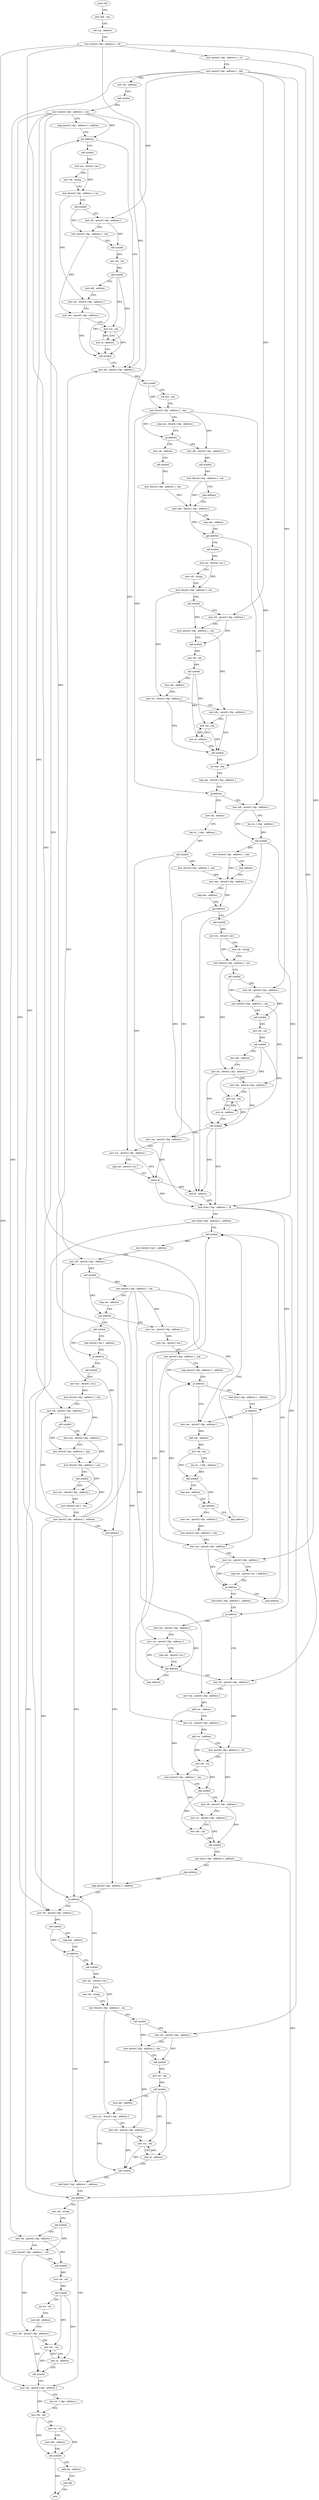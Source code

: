 digraph "func" {
"4203072" [label = "push rbp" ]
"4203073" [label = "mov rbp , rsp" ]
"4203076" [label = "sub rsp , address" ]
"4203083" [label = "mov qword [ rbp - address ] , rdi" ]
"4203087" [label = "mov qword [ rbp - address ] , rsi" ]
"4203091" [label = "mov qword [ rbp - address ] , rdx" ]
"4203095" [label = "mov rdi , address" ]
"4203105" [label = "call symbol" ]
"4203110" [label = "mov qword [ rbp - address ] , rax" ]
"4203114" [label = "cmp qword [ rbp - address ] , address" ]
"4203119" [label = "jne address" ]
"4203205" [label = "mov rdi , qword [ rbp - address ]" ]
"4203125" [label = "call symbol" ]
"4203209" [label = "call symbol" ]
"4203214" [label = "xor ecx , ecx" ]
"4203216" [label = "mov dword [ rbp - address ] , eax" ]
"4203219" [label = "cmp ecx , dword [ rbp - address ]" ]
"4203222" [label = "jg address" ]
"4203247" [label = "mov rdi , address" ]
"4203228" [label = "mov edi , dword [ rbp - address ]" ]
"4203130" [label = "mov esi , dword [ rax ]" ]
"4203132" [label = "mov rdi , string" ]
"4203142" [label = "mov dword [ rbp - address ] , esi" ]
"4203148" [label = "call symbol" ]
"4203153" [label = "mov rdi , qword [ rbp - address ]" ]
"4203157" [label = "mov qword [ rbp - address ] , rax" ]
"4203164" [label = "call symbol" ]
"4203169" [label = "mov rdi , rax" ]
"4203172" [label = "call symbol" ]
"4203177" [label = "mov edi , address" ]
"4203182" [label = "mov esi , dword [ rbp - address ]" ]
"4203188" [label = "mov rdx , qword [ rbp - address ]" ]
"4203195" [label = "mov rcx , rax" ]
"4203198" [label = "mov al , address" ]
"4203200" [label = "call symbol" ]
"4203257" [label = "call symbol" ]
"4203262" [label = "mov dword [ rbp - address ] , eax" ]
"4203268" [label = "mov eax , dword [ rbp - address ]" ]
"4203231" [label = "call symbol" ]
"4203236" [label = "mov dword [ rbp - address ] , eax" ]
"4203242" [label = "jmp address" ]
"4203363" [label = "xor eax , eax" ]
"4203365" [label = "cmp eax , dword [ rbp - address ]" ]
"4203368" [label = "jg address" ]
"4203400" [label = "mov rdi , address" ]
"4203374" [label = "mov edi , dword [ rbp - address ]" ]
"4203283" [label = "call symbol" ]
"4203288" [label = "mov esi , dword [ rax ]" ]
"4203290" [label = "mov rdi , string" ]
"4203300" [label = "mov dword [ rbp - address ] , esi" ]
"4203306" [label = "call symbol" ]
"4203311" [label = "mov rdi , qword [ rbp - address ]" ]
"4203315" [label = "mov qword [ rbp - address ] , rax" ]
"4203322" [label = "call symbol" ]
"4203327" [label = "mov rdi , rax" ]
"4203330" [label = "call symbol" ]
"4203335" [label = "mov edi , address" ]
"4203340" [label = "mov esi , dword [ rbp - address ]" ]
"4203346" [label = "mov rdx , qword [ rbp - address ]" ]
"4203353" [label = "mov rcx , rax" ]
"4203356" [label = "mov al , address" ]
"4203358" [label = "call symbol" ]
"4203274" [label = "cmp eax , address" ]
"4203277" [label = "jge address" ]
"4203410" [label = "lea rsi , [ rbp - address ]" ]
"4203417" [label = "call symbol" ]
"4203422" [label = "mov dword [ rbp - address ] , eax" ]
"4203428" [label = "mov eax , dword [ rbp - address ]" ]
"4203377" [label = "lea rsi , [ rbp - address ]" ]
"4203384" [label = "call symbol" ]
"4203389" [label = "mov dword [ rbp - address ] , eax" ]
"4203395" [label = "jmp address" ]
"4203523" [label = "mov rax , qword [ rbp - address ]" ]
"4203530" [label = "mov rcx , qword [ rbp - address ]" ]
"4203534" [label = "cmp rax , qword [ rcx ]" ]
"4203537" [label = "setne dl" ]
"4203540" [label = "and dl , address" ]
"4203543" [label = "mov byte [ rbp - address ] , dl" ]
"4203549" [label = "mov byte [ rbp - address ] , address" ]
"4203556" [label = "call symbol" ]
"4203443" [label = "call symbol" ]
"4203448" [label = "mov esi , dword [ rax ]" ]
"4203450" [label = "mov rdi , string" ]
"4203460" [label = "mov dword [ rbp - address ] , esi" ]
"4203466" [label = "call symbol" ]
"4203471" [label = "mov rdi , qword [ rbp - address ]" ]
"4203475" [label = "mov qword [ rbp - address ] , rax" ]
"4203482" [label = "call symbol" ]
"4203487" [label = "mov rdi , rax" ]
"4203490" [label = "call symbol" ]
"4203495" [label = "mov edi , address" ]
"4203500" [label = "mov esi , dword [ rbp - address ]" ]
"4203506" [label = "mov rdx , qword [ rbp - address ]" ]
"4203513" [label = "mov rcx , rax" ]
"4203516" [label = "mov al , address" ]
"4203518" [label = "call symbol" ]
"4203434" [label = "cmp eax , address" ]
"4203437" [label = "jge address" ]
"4203673" [label = "mov rax , qword [ rbp - address ]" ]
"4203680" [label = "mov rax , qword [ rax ]" ]
"4203683" [label = "mov qword [ rbp - address ] , rax" ]
"4203690" [label = "cmp qword [ rbp - address ] , address" ]
"4203698" [label = "je address" ]
"4203717" [label = "mov rax , qword [ rbp - address ]" ]
"4203704" [label = "test byte [ rbp - address ] , address" ]
"4203593" [label = "call symbol" ]
"4203598" [label = "cmp dword [ rax ] , address" ]
"4203601" [label = "je address" ]
"4203668" [label = "jmp address" ]
"4203607" [label = "call symbol" ]
"4203724" [label = "add rax , address" ]
"4203730" [label = "mov rdi , rax" ]
"4203733" [label = "lea rsi , [ rbp - address ]" ]
"4203740" [label = "call symbol" ]
"4203745" [label = "cmp eax , address" ]
"4203748" [label = "jge address" ]
"4203759" [label = "mov rax , qword [ rbp - address ]" ]
"4203754" [label = "jmp address" ]
"4203711" [label = "je address" ]
"4203773" [label = "mov rax , qword [ rbp - address ]" ]
"4203924" [label = "cmp qword [ rbp - address ] , address" ]
"4203612" [label = "mov ecx , dword [ rax ]" ]
"4203614" [label = "mov dword [ rbp - address ] , ecx" ]
"4203620" [label = "mov rdi , qword [ rbp - address ]" ]
"4203624" [label = "call symbol" ]
"4203629" [label = "mov ecx , dword [ rbp - address ]" ]
"4203635" [label = "mov dword [ rbp - address ] , eax" ]
"4203641" [label = "mov dword [ rbp - address ] , ecx" ]
"4203647" [label = "call symbol" ]
"4203652" [label = "mov ecx , dword [ rbp - address ]" ]
"4203658" [label = "mov dword [ rax ] , ecx" ]
"4203660" [label = "mov qword [ rbp - address ] , address" ]
"4203766" [label = "mov qword [ rbp - address ] , rax" ]
"4203780" [label = "mov rcx , qword [ rbp - address ]" ]
"4203784" [label = "cmp rax , qword [ rcx + address ]" ]
"4203788" [label = "je address" ]
"4203799" [label = "test byte [ rbp - address ] , address" ]
"4203794" [label = "jmp address" ]
"4203929" [label = "je address" ]
"4203953" [label = "call symbol" ]
"4203935" [label = "mov rdi , qword [ rbp - address ]" ]
"4203806" [label = "je address" ]
"4203832" [label = "mov rdi , qword [ rbp - address ]" ]
"4203812" [label = "mov rax , qword [ rbp - address ]" ]
"4203561" [label = "mov dword [ rax ] , address" ]
"4203567" [label = "mov rdi , qword [ rbp - address ]" ]
"4203571" [label = "call symbol" ]
"4203576" [label = "mov qword [ rbp - address ] , rax" ]
"4203583" [label = "cmp rax , address" ]
"4203587" [label = "jne address" ]
"4203958" [label = "mov esi , dword [ rax ]" ]
"4203960" [label = "mov rdi , string" ]
"4203970" [label = "mov dword [ rbp - address ] , esi" ]
"4203976" [label = "call symbol" ]
"4203981" [label = "mov rdi , qword [ rbp - address ]" ]
"4203985" [label = "mov qword [ rbp - address ] , rax" ]
"4203992" [label = "call symbol" ]
"4203997" [label = "mov rdi , rax" ]
"4204000" [label = "call symbol" ]
"4204005" [label = "mov edi , address" ]
"4204010" [label = "mov esi , dword [ rbp - address ]" ]
"4204016" [label = "mov rdx , qword [ rbp - address ]" ]
"4204023" [label = "mov rcx , rax" ]
"4204026" [label = "mov al , address" ]
"4204028" [label = "call symbol" ]
"4204033" [label = "test byte [ rbp - address ] , address" ]
"4203939" [label = "call symbol" ]
"4203944" [label = "cmp eax , address" ]
"4203947" [label = "je address" ]
"4203836" [label = "mov rax , qword [ rbp - address ]" ]
"4203843" [label = "add rax , address" ]
"4203849" [label = "mov rcx , qword [ rbp - address ]" ]
"4203856" [label = "add rcx , address" ]
"4203863" [label = "mov qword [ rbp - address ] , rdi" ]
"4203870" [label = "mov rdi , rcx" ]
"4203873" [label = "mov qword [ rbp - address ] , rax" ]
"4203880" [label = "call symbol" ]
"4203885" [label = "mov rdi , qword [ rbp - address ]" ]
"4203892" [label = "mov rsi , qword [ rbp - address ]" ]
"4203899" [label = "mov rdx , rax" ]
"4203902" [label = "call symbol" ]
"4203907" [label = "mov byte [ rbp - address ] , address" ]
"4203914" [label = "jmp address" ]
"4203819" [label = "mov rcx , qword [ rbp - address ]" ]
"4203823" [label = "cmp rax , qword [ rcx ]" ]
"4203826" [label = "jne address" ]
"4203919" [label = "jmp address" ]
"4204109" [label = "mov rax , qword [ rbp - address ]" ]
"4204113" [label = "lea rcx , [ rbp - address ]" ]
"4204120" [label = "mov rdi , rax" ]
"4204123" [label = "mov rsi , rcx" ]
"4204126" [label = "mov edx , address" ]
"4204131" [label = "call symbol" ]
"4204136" [label = "add rsp , address" ]
"4204143" [label = "pop rbp" ]
"4204144" [label = "retn" ]
"4204046" [label = "mov rdi , string" ]
"4204056" [label = "call symbol" ]
"4204061" [label = "mov rdi , qword [ rbp - address ]" ]
"4204065" [label = "mov qword [ rbp - address ] , rax" ]
"4204072" [label = "call symbol" ]
"4204077" [label = "mov rdi , rax" ]
"4204080" [label = "call symbol" ]
"4204085" [label = "xor esi , esi" ]
"4204087" [label = "mov edi , address" ]
"4204092" [label = "mov rdx , qword [ rbp - address ]" ]
"4204099" [label = "mov rcx , rax" ]
"4204102" [label = "mov al , address" ]
"4204104" [label = "call symbol" ]
"4204040" [label = "jne address" ]
"4203072" -> "4203073" [ label = "CFG" ]
"4203073" -> "4203076" [ label = "CFG" ]
"4203076" -> "4203083" [ label = "CFG" ]
"4203083" -> "4203087" [ label = "CFG" ]
"4203083" -> "4203530" [ label = "DFG" ]
"4203083" -> "4203780" [ label = "DFG" ]
"4203083" -> "4203819" [ label = "DFG" ]
"4203083" -> "4204109" [ label = "DFG" ]
"4203087" -> "4203091" [ label = "CFG" ]
"4203087" -> "4203832" [ label = "DFG" ]
"4203091" -> "4203095" [ label = "CFG" ]
"4203091" -> "4203153" [ label = "DFG" ]
"4203091" -> "4203311" [ label = "DFG" ]
"4203091" -> "4203471" [ label = "DFG" ]
"4203091" -> "4203981" [ label = "DFG" ]
"4203091" -> "4204061" [ label = "DFG" ]
"4203095" -> "4203105" [ label = "CFG" ]
"4203105" -> "4203110" [ label = "DFG" ]
"4203110" -> "4203114" [ label = "CFG" ]
"4203110" -> "4203119" [ label = "DFG" ]
"4203110" -> "4203205" [ label = "DFG" ]
"4203110" -> "4203567" [ label = "DFG" ]
"4203110" -> "4203620" [ label = "DFG" ]
"4203110" -> "4203929" [ label = "DFG" ]
"4203110" -> "4203935" [ label = "DFG" ]
"4203114" -> "4203119" [ label = "CFG" ]
"4203119" -> "4203205" [ label = "CFG" ]
"4203119" -> "4203125" [ label = "CFG" ]
"4203205" -> "4203209" [ label = "DFG" ]
"4203125" -> "4203130" [ label = "DFG" ]
"4203209" -> "4203214" [ label = "CFG" ]
"4203209" -> "4203216" [ label = "DFG" ]
"4203214" -> "4203216" [ label = "CFG" ]
"4203216" -> "4203219" [ label = "CFG" ]
"4203216" -> "4203222" [ label = "DFG" ]
"4203216" -> "4203228" [ label = "DFG" ]
"4203216" -> "4203368" [ label = "DFG" ]
"4203216" -> "4203374" [ label = "DFG" ]
"4203219" -> "4203222" [ label = "CFG" ]
"4203222" -> "4203247" [ label = "CFG" ]
"4203222" -> "4203228" [ label = "CFG" ]
"4203247" -> "4203257" [ label = "CFG" ]
"4203228" -> "4203231" [ label = "DFG" ]
"4203130" -> "4203132" [ label = "CFG" ]
"4203130" -> "4203142" [ label = "DFG" ]
"4203132" -> "4203142" [ label = "CFG" ]
"4203142" -> "4203148" [ label = "CFG" ]
"4203142" -> "4203182" [ label = "DFG" ]
"4203148" -> "4203153" [ label = "CFG" ]
"4203148" -> "4203157" [ label = "DFG" ]
"4203153" -> "4203157" [ label = "CFG" ]
"4203153" -> "4203164" [ label = "DFG" ]
"4203157" -> "4203164" [ label = "CFG" ]
"4203157" -> "4203188" [ label = "DFG" ]
"4203164" -> "4203169" [ label = "DFG" ]
"4203169" -> "4203172" [ label = "DFG" ]
"4203172" -> "4203177" [ label = "CFG" ]
"4203172" -> "4203195" [ label = "DFG" ]
"4203172" -> "4203198" [ label = "DFG" ]
"4203177" -> "4203182" [ label = "CFG" ]
"4203182" -> "4203188" [ label = "CFG" ]
"4203182" -> "4203200" [ label = "DFG" ]
"4203188" -> "4203195" [ label = "CFG" ]
"4203188" -> "4203200" [ label = "DFG" ]
"4203195" -> "4203198" [ label = "CFG" ]
"4203195" -> "4203200" [ label = "DFG" ]
"4203198" -> "4203200" [ label = "CFG" ]
"4203198" -> "4203195" [ label = "DFG" ]
"4203200" -> "4203205" [ label = "CFG" ]
"4203257" -> "4203262" [ label = "DFG" ]
"4203262" -> "4203268" [ label = "DFG" ]
"4203268" -> "4203274" [ label = "CFG" ]
"4203268" -> "4203277" [ label = "DFG" ]
"4203231" -> "4203236" [ label = "DFG" ]
"4203236" -> "4203242" [ label = "CFG" ]
"4203236" -> "4203268" [ label = "DFG" ]
"4203242" -> "4203268" [ label = "CFG" ]
"4203363" -> "4203365" [ label = "CFG" ]
"4203365" -> "4203368" [ label = "CFG" ]
"4203368" -> "4203400" [ label = "CFG" ]
"4203368" -> "4203374" [ label = "CFG" ]
"4203400" -> "4203410" [ label = "CFG" ]
"4203374" -> "4203377" [ label = "CFG" ]
"4203374" -> "4203384" [ label = "DFG" ]
"4203283" -> "4203288" [ label = "DFG" ]
"4203288" -> "4203290" [ label = "CFG" ]
"4203288" -> "4203300" [ label = "DFG" ]
"4203290" -> "4203300" [ label = "CFG" ]
"4203300" -> "4203306" [ label = "CFG" ]
"4203300" -> "4203340" [ label = "DFG" ]
"4203306" -> "4203311" [ label = "CFG" ]
"4203306" -> "4203315" [ label = "DFG" ]
"4203311" -> "4203315" [ label = "CFG" ]
"4203311" -> "4203322" [ label = "DFG" ]
"4203315" -> "4203322" [ label = "CFG" ]
"4203315" -> "4203346" [ label = "DFG" ]
"4203322" -> "4203327" [ label = "DFG" ]
"4203327" -> "4203330" [ label = "DFG" ]
"4203330" -> "4203335" [ label = "CFG" ]
"4203330" -> "4203353" [ label = "DFG" ]
"4203330" -> "4203356" [ label = "DFG" ]
"4203335" -> "4203340" [ label = "CFG" ]
"4203340" -> "4203346" [ label = "CFG" ]
"4203340" -> "4203358" [ label = "DFG" ]
"4203346" -> "4203353" [ label = "CFG" ]
"4203346" -> "4203358" [ label = "DFG" ]
"4203353" -> "4203356" [ label = "CFG" ]
"4203353" -> "4203358" [ label = "DFG" ]
"4203356" -> "4203358" [ label = "CFG" ]
"4203356" -> "4203353" [ label = "DFG" ]
"4203358" -> "4203363" [ label = "CFG" ]
"4203274" -> "4203277" [ label = "CFG" ]
"4203277" -> "4203363" [ label = "CFG" ]
"4203277" -> "4203283" [ label = "CFG" ]
"4203410" -> "4203417" [ label = "DFG" ]
"4203417" -> "4203422" [ label = "DFG" ]
"4203417" -> "4203540" [ label = "DFG" ]
"4203417" -> "4203543" [ label = "DFG" ]
"4203422" -> "4203428" [ label = "DFG" ]
"4203428" -> "4203434" [ label = "CFG" ]
"4203428" -> "4203437" [ label = "DFG" ]
"4203377" -> "4203384" [ label = "DFG" ]
"4203384" -> "4203389" [ label = "DFG" ]
"4203384" -> "4203540" [ label = "DFG" ]
"4203384" -> "4203543" [ label = "DFG" ]
"4203389" -> "4203395" [ label = "CFG" ]
"4203389" -> "4203428" [ label = "DFG" ]
"4203395" -> "4203428" [ label = "CFG" ]
"4203523" -> "4203530" [ label = "CFG" ]
"4203523" -> "4203537" [ label = "DFG" ]
"4203530" -> "4203534" [ label = "CFG" ]
"4203530" -> "4203537" [ label = "DFG" ]
"4203534" -> "4203537" [ label = "CFG" ]
"4203537" -> "4203540" [ label = "DFG" ]
"4203537" -> "4203543" [ label = "DFG" ]
"4203540" -> "4203543" [ label = "DFG" ]
"4203543" -> "4203549" [ label = "CFG" ]
"4203543" -> "4203711" [ label = "DFG" ]
"4203543" -> "4203806" [ label = "DFG" ]
"4203549" -> "4203556" [ label = "CFG" ]
"4203549" -> "4204040" [ label = "DFG" ]
"4203556" -> "4203561" [ label = "DFG" ]
"4203443" -> "4203448" [ label = "DFG" ]
"4203448" -> "4203450" [ label = "CFG" ]
"4203448" -> "4203460" [ label = "DFG" ]
"4203450" -> "4203460" [ label = "CFG" ]
"4203460" -> "4203466" [ label = "CFG" ]
"4203460" -> "4203500" [ label = "DFG" ]
"4203466" -> "4203471" [ label = "CFG" ]
"4203466" -> "4203475" [ label = "DFG" ]
"4203471" -> "4203475" [ label = "CFG" ]
"4203471" -> "4203482" [ label = "DFG" ]
"4203475" -> "4203482" [ label = "CFG" ]
"4203475" -> "4203506" [ label = "DFG" ]
"4203482" -> "4203487" [ label = "DFG" ]
"4203487" -> "4203490" [ label = "DFG" ]
"4203490" -> "4203495" [ label = "CFG" ]
"4203490" -> "4203513" [ label = "DFG" ]
"4203490" -> "4203516" [ label = "DFG" ]
"4203495" -> "4203500" [ label = "CFG" ]
"4203500" -> "4203506" [ label = "CFG" ]
"4203500" -> "4203518" [ label = "DFG" ]
"4203506" -> "4203513" [ label = "CFG" ]
"4203506" -> "4203518" [ label = "DFG" ]
"4203513" -> "4203516" [ label = "CFG" ]
"4203513" -> "4203518" [ label = "DFG" ]
"4203516" -> "4203518" [ label = "CFG" ]
"4203516" -> "4203513" [ label = "DFG" ]
"4203518" -> "4203523" [ label = "CFG" ]
"4203518" -> "4203540" [ label = "DFG" ]
"4203518" -> "4203543" [ label = "DFG" ]
"4203434" -> "4203437" [ label = "CFG" ]
"4203437" -> "4203523" [ label = "CFG" ]
"4203437" -> "4203443" [ label = "CFG" ]
"4203673" -> "4203680" [ label = "DFG" ]
"4203680" -> "4203683" [ label = "DFG" ]
"4203683" -> "4203690" [ label = "CFG" ]
"4203683" -> "4203698" [ label = "DFG" ]
"4203683" -> "4203773" [ label = "DFG" ]
"4203690" -> "4203698" [ label = "CFG" ]
"4203698" -> "4203717" [ label = "CFG" ]
"4203698" -> "4203704" [ label = "CFG" ]
"4203717" -> "4203724" [ label = "DFG" ]
"4203704" -> "4203711" [ label = "CFG" ]
"4203593" -> "4203598" [ label = "CFG" ]
"4203593" -> "4203601" [ label = "DFG" ]
"4203598" -> "4203601" [ label = "CFG" ]
"4203601" -> "4203668" [ label = "CFG" ]
"4203601" -> "4203607" [ label = "CFG" ]
"4203668" -> "4203924" [ label = "CFG" ]
"4203607" -> "4203612" [ label = "DFG" ]
"4203724" -> "4203730" [ label = "DFG" ]
"4203730" -> "4203733" [ label = "CFG" ]
"4203730" -> "4203740" [ label = "DFG" ]
"4203733" -> "4203740" [ label = "DFG" ]
"4203740" -> "4203745" [ label = "CFG" ]
"4203740" -> "4203748" [ label = "DFG" ]
"4203745" -> "4203748" [ label = "CFG" ]
"4203748" -> "4203759" [ label = "CFG" ]
"4203748" -> "4203754" [ label = "CFG" ]
"4203759" -> "4203766" [ label = "DFG" ]
"4203754" -> "4203556" [ label = "CFG" ]
"4203711" -> "4203773" [ label = "CFG" ]
"4203711" -> "4203717" [ label = "CFG" ]
"4203773" -> "4203780" [ label = "CFG" ]
"4203773" -> "4203788" [ label = "DFG" ]
"4203924" -> "4203929" [ label = "CFG" ]
"4203612" -> "4203614" [ label = "DFG" ]
"4203614" -> "4203620" [ label = "CFG" ]
"4203614" -> "4203629" [ label = "DFG" ]
"4203620" -> "4203624" [ label = "DFG" ]
"4203624" -> "4203629" [ label = "CFG" ]
"4203624" -> "4203635" [ label = "DFG" ]
"4203629" -> "4203635" [ label = "CFG" ]
"4203629" -> "4203641" [ label = "DFG" ]
"4203635" -> "4203641" [ label = "CFG" ]
"4203641" -> "4203647" [ label = "CFG" ]
"4203641" -> "4203652" [ label = "DFG" ]
"4203647" -> "4203652" [ label = "CFG" ]
"4203647" -> "4203658" [ label = "DFG" ]
"4203652" -> "4203658" [ label = "DFG" ]
"4203658" -> "4203660" [ label = "CFG" ]
"4203660" -> "4203668" [ label = "CFG" ]
"4203660" -> "4203119" [ label = "DFG" ]
"4203660" -> "4203205" [ label = "DFG" ]
"4203660" -> "4203567" [ label = "DFG" ]
"4203660" -> "4203620" [ label = "DFG" ]
"4203660" -> "4203929" [ label = "DFG" ]
"4203660" -> "4203935" [ label = "DFG" ]
"4203766" -> "4203773" [ label = "DFG" ]
"4203766" -> "4203698" [ label = "DFG" ]
"4203780" -> "4203784" [ label = "CFG" ]
"4203780" -> "4203788" [ label = "DFG" ]
"4203784" -> "4203788" [ label = "CFG" ]
"4203788" -> "4203799" [ label = "CFG" ]
"4203788" -> "4203794" [ label = "CFG" ]
"4203799" -> "4203806" [ label = "CFG" ]
"4203794" -> "4203556" [ label = "CFG" ]
"4203929" -> "4203953" [ label = "CFG" ]
"4203929" -> "4203935" [ label = "CFG" ]
"4203953" -> "4203958" [ label = "DFG" ]
"4203935" -> "4203939" [ label = "DFG" ]
"4203806" -> "4203832" [ label = "CFG" ]
"4203806" -> "4203812" [ label = "CFG" ]
"4203832" -> "4203836" [ label = "CFG" ]
"4203832" -> "4203863" [ label = "DFG" ]
"4203812" -> "4203819" [ label = "CFG" ]
"4203812" -> "4203826" [ label = "DFG" ]
"4203561" -> "4203567" [ label = "CFG" ]
"4203567" -> "4203571" [ label = "DFG" ]
"4203571" -> "4203576" [ label = "DFG" ]
"4203571" -> "4203587" [ label = "DFG" ]
"4203576" -> "4203583" [ label = "CFG" ]
"4203576" -> "4203673" [ label = "DFG" ]
"4203576" -> "4203717" [ label = "DFG" ]
"4203576" -> "4203836" [ label = "DFG" ]
"4203576" -> "4203849" [ label = "DFG" ]
"4203583" -> "4203587" [ label = "CFG" ]
"4203587" -> "4203673" [ label = "CFG" ]
"4203587" -> "4203593" [ label = "CFG" ]
"4203958" -> "4203960" [ label = "CFG" ]
"4203958" -> "4203970" [ label = "DFG" ]
"4203960" -> "4203970" [ label = "CFG" ]
"4203970" -> "4203976" [ label = "CFG" ]
"4203970" -> "4204010" [ label = "DFG" ]
"4203976" -> "4203981" [ label = "CFG" ]
"4203976" -> "4203985" [ label = "DFG" ]
"4203981" -> "4203985" [ label = "CFG" ]
"4203981" -> "4203992" [ label = "DFG" ]
"4203985" -> "4203992" [ label = "CFG" ]
"4203985" -> "4204016" [ label = "DFG" ]
"4203992" -> "4203997" [ label = "DFG" ]
"4203997" -> "4204000" [ label = "DFG" ]
"4204000" -> "4204005" [ label = "CFG" ]
"4204000" -> "4204023" [ label = "DFG" ]
"4204000" -> "4204026" [ label = "DFG" ]
"4204005" -> "4204010" [ label = "CFG" ]
"4204010" -> "4204016" [ label = "CFG" ]
"4204010" -> "4204028" [ label = "DFG" ]
"4204016" -> "4204023" [ label = "CFG" ]
"4204016" -> "4204028" [ label = "DFG" ]
"4204023" -> "4204026" [ label = "CFG" ]
"4204023" -> "4204028" [ label = "DFG" ]
"4204026" -> "4204028" [ label = "CFG" ]
"4204026" -> "4204023" [ label = "DFG" ]
"4204028" -> "4204033" [ label = "CFG" ]
"4204033" -> "4204040" [ label = "CFG" ]
"4203939" -> "4203944" [ label = "CFG" ]
"4203939" -> "4203947" [ label = "DFG" ]
"4203944" -> "4203947" [ label = "CFG" ]
"4203947" -> "4204033" [ label = "CFG" ]
"4203947" -> "4203953" [ label = "CFG" ]
"4203836" -> "4203843" [ label = "DFG" ]
"4203843" -> "4203849" [ label = "CFG" ]
"4203843" -> "4203873" [ label = "DFG" ]
"4203849" -> "4203856" [ label = "DFG" ]
"4203856" -> "4203863" [ label = "CFG" ]
"4203856" -> "4203870" [ label = "DFG" ]
"4203863" -> "4203870" [ label = "CFG" ]
"4203863" -> "4203885" [ label = "DFG" ]
"4203870" -> "4203873" [ label = "CFG" ]
"4203870" -> "4203880" [ label = "DFG" ]
"4203873" -> "4203880" [ label = "CFG" ]
"4203873" -> "4203892" [ label = "DFG" ]
"4203880" -> "4203885" [ label = "CFG" ]
"4203880" -> "4203899" [ label = "DFG" ]
"4203885" -> "4203892" [ label = "CFG" ]
"4203885" -> "4203902" [ label = "DFG" ]
"4203892" -> "4203899" [ label = "CFG" ]
"4203892" -> "4203902" [ label = "DFG" ]
"4203899" -> "4203902" [ label = "DFG" ]
"4203902" -> "4203907" [ label = "CFG" ]
"4203907" -> "4203914" [ label = "CFG" ]
"4203907" -> "4204040" [ label = "DFG" ]
"4203914" -> "4203924" [ label = "CFG" ]
"4203819" -> "4203823" [ label = "CFG" ]
"4203819" -> "4203826" [ label = "DFG" ]
"4203823" -> "4203826" [ label = "CFG" ]
"4203826" -> "4203919" [ label = "CFG" ]
"4203826" -> "4203832" [ label = "CFG" ]
"4203919" -> "4203556" [ label = "CFG" ]
"4204109" -> "4204113" [ label = "CFG" ]
"4204109" -> "4204120" [ label = "DFG" ]
"4204113" -> "4204120" [ label = "CFG" ]
"4204120" -> "4204123" [ label = "CFG" ]
"4204120" -> "4204131" [ label = "DFG" ]
"4204123" -> "4204126" [ label = "CFG" ]
"4204123" -> "4204131" [ label = "DFG" ]
"4204126" -> "4204131" [ label = "CFG" ]
"4204131" -> "4204136" [ label = "CFG" ]
"4204131" -> "4204144" [ label = "DFG" ]
"4204136" -> "4204143" [ label = "CFG" ]
"4204143" -> "4204144" [ label = "CFG" ]
"4204046" -> "4204056" [ label = "CFG" ]
"4204056" -> "4204061" [ label = "CFG" ]
"4204056" -> "4204065" [ label = "DFG" ]
"4204061" -> "4204065" [ label = "CFG" ]
"4204061" -> "4204072" [ label = "DFG" ]
"4204065" -> "4204072" [ label = "CFG" ]
"4204065" -> "4204092" [ label = "DFG" ]
"4204072" -> "4204077" [ label = "DFG" ]
"4204077" -> "4204080" [ label = "DFG" ]
"4204080" -> "4204085" [ label = "CFG" ]
"4204080" -> "4204099" [ label = "DFG" ]
"4204080" -> "4204102" [ label = "DFG" ]
"4204085" -> "4204087" [ label = "CFG" ]
"4204087" -> "4204092" [ label = "CFG" ]
"4204092" -> "4204099" [ label = "CFG" ]
"4204092" -> "4204104" [ label = "DFG" ]
"4204099" -> "4204102" [ label = "CFG" ]
"4204099" -> "4204104" [ label = "DFG" ]
"4204102" -> "4204104" [ label = "CFG" ]
"4204102" -> "4204099" [ label = "DFG" ]
"4204104" -> "4204109" [ label = "CFG" ]
"4204040" -> "4204109" [ label = "CFG" ]
"4204040" -> "4204046" [ label = "CFG" ]
}
